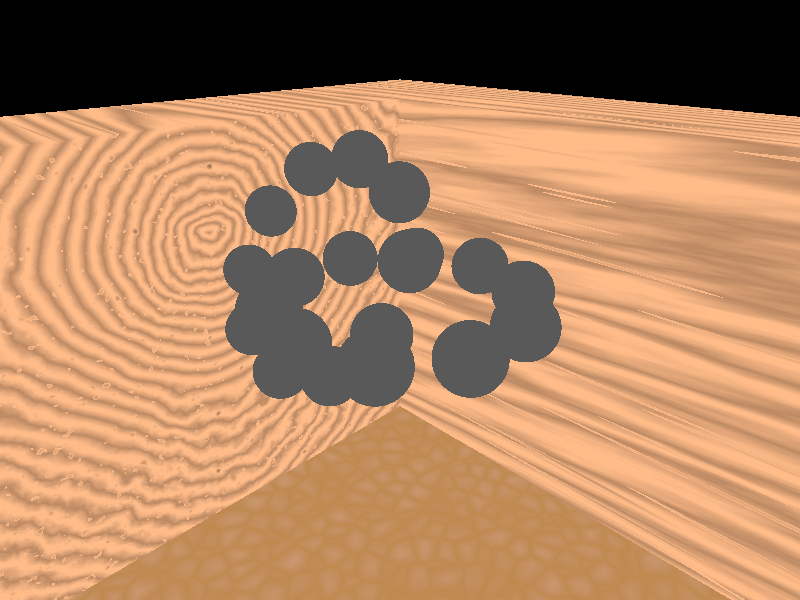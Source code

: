 #include "metals.inc"
#include "woods.inc"

global_settings{
    //photons{ count 20000 }
    assumed_gamma 1.0
}

camera{
    location <-3,2,-3>
    look_at <0,0,0>
}

#declare n = 10;

#declare ball =
    sphere{
        <0,0,0>,1
        texture{
            pigment{rgb 0.1}
            normal{bumps 0.2 scale 0.2}
            finish{
                reflection 1
                phong 0.1
            }
        }
        photons{
            target
            reflection on
        }            
    }
    
#declare floortexture =
    texture{
        pigment{
            crackle
            pigment_map{
                [0.0 rgb <.52,.25,.08>]
                [1.0 rgb <.60,.32,.18>]
            }
        }
        scale 0.3
    }                    
    
#declare walltexture =
    texture{
        T_Wood19
        scale 5
    }    
    

light_source{
    <0,5,-5>
    rgb 1
    spotlight
    point_at <0,0,0>
    radius 5
    falloff 15
    area_light x,<0,.7,.7>,10,10
    adaptive 2
}

difference{
    box{<-5,-5,-5>,<5,1,5>}
    box{<-3,-9,-3>,<3,9,3>}
    texture{walltexture}
}

box{
    <-4,-10,-4>,<4,-4,4>
    texture{floortexture}
}

//Horizontal ring
#declare i=0;
#while (i<n)
    object{
        ball      
        scale 0.25
        translate <1,0,0>
        rotate y*((360/n)*clock+i*360/n)
    }
    #declare i=i+1;    
#end

//Skewed ring
#declare i=0;
#while (i<n)
    object{
        ball
        scale 0.25
        translate <0,1,0>
        rotate x*((360/n)*clock+i*360/n)
        translate <0,0,1>
        rotate z*-30
    }
    #declare i=i+1;
#end